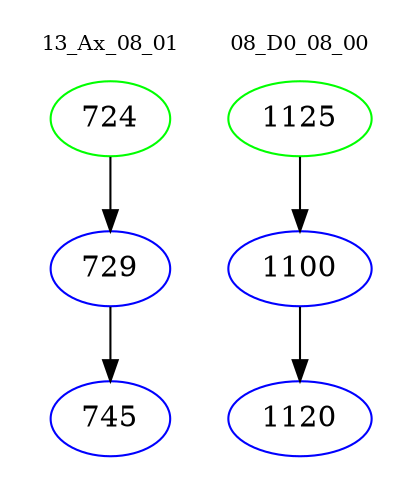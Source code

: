 digraph{
subgraph cluster_0 {
color = white
label = "13_Ax_08_01";
fontsize=10;
T0_724 [label="724", color="green"]
T0_724 -> T0_729 [color="black"]
T0_729 [label="729", color="blue"]
T0_729 -> T0_745 [color="black"]
T0_745 [label="745", color="blue"]
}
subgraph cluster_1 {
color = white
label = "08_D0_08_00";
fontsize=10;
T1_1125 [label="1125", color="green"]
T1_1125 -> T1_1100 [color="black"]
T1_1100 [label="1100", color="blue"]
T1_1100 -> T1_1120 [color="black"]
T1_1120 [label="1120", color="blue"]
}
}
